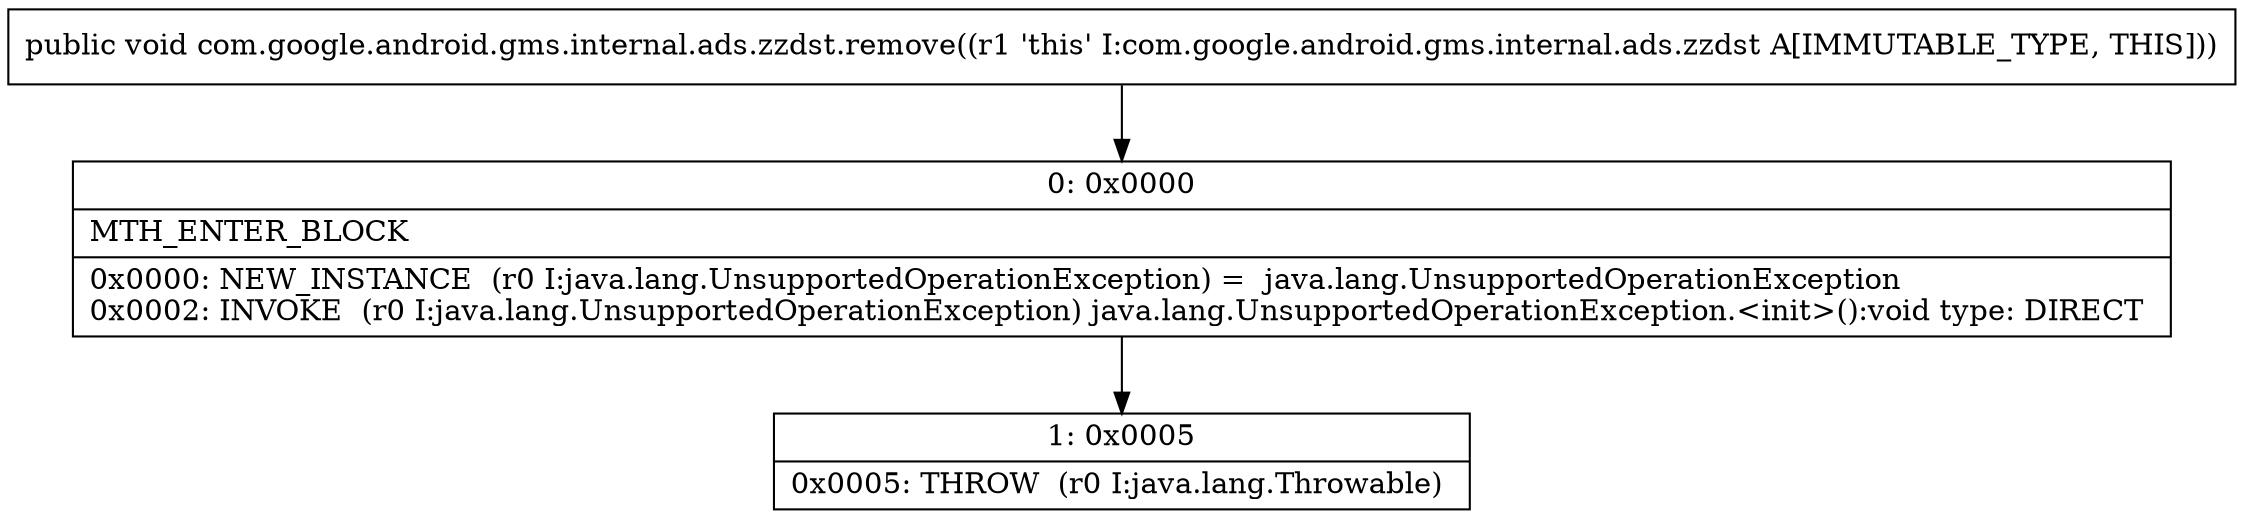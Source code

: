 digraph "CFG forcom.google.android.gms.internal.ads.zzdst.remove()V" {
Node_0 [shape=record,label="{0\:\ 0x0000|MTH_ENTER_BLOCK\l|0x0000: NEW_INSTANCE  (r0 I:java.lang.UnsupportedOperationException) =  java.lang.UnsupportedOperationException \l0x0002: INVOKE  (r0 I:java.lang.UnsupportedOperationException) java.lang.UnsupportedOperationException.\<init\>():void type: DIRECT \l}"];
Node_1 [shape=record,label="{1\:\ 0x0005|0x0005: THROW  (r0 I:java.lang.Throwable) \l}"];
MethodNode[shape=record,label="{public void com.google.android.gms.internal.ads.zzdst.remove((r1 'this' I:com.google.android.gms.internal.ads.zzdst A[IMMUTABLE_TYPE, THIS])) }"];
MethodNode -> Node_0;
Node_0 -> Node_1;
}

